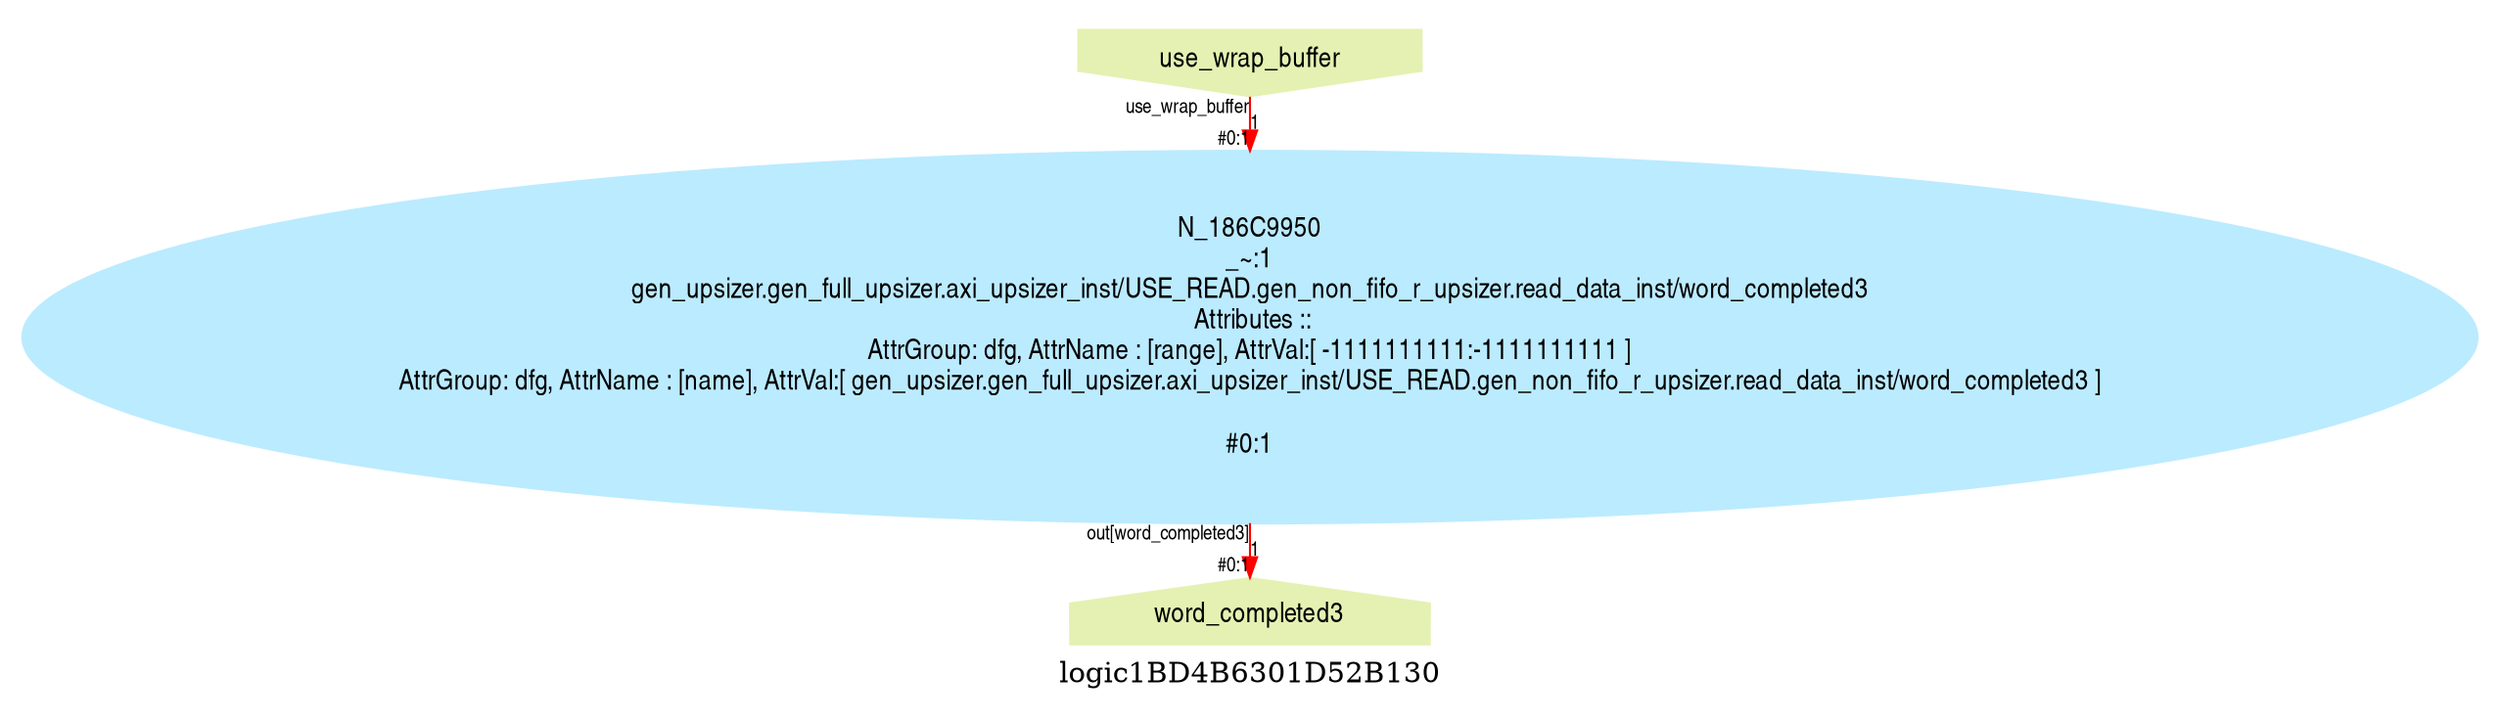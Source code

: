 digraph logic1BD4B6301D52B130 {
graph [label="logic1BD4B6301D52B130", margin="0.1,0.1", size="100,100", ranksep=0.1, splines=true];
node [style=filled, color="#ffee80", fontname=helveticanarrow];
edge [color="#ff0000", fontsize=10, fontname=helveticanarrow];
{ rank = source;logic1BD4B6301D52B130_use_wrap_buffer [label="use_wrap_buffer", shape=invhouse, color="#e4f1b2"];
}
{ rank = sink;logic1BD4B6301D52B130_word_completed3 [label="word_completed3", shape=house, color="#e4f1b2"];
}
N_186C9950 [label="N_186C9950\n_~:1\ngen_upsizer.gen_full_upsizer.axi_upsizer_inst/USE_READ.gen_non_fifo_r_upsizer.read_data_inst/word_completed3\n Attributes ::\nAttrGroup: dfg, AttrName : [range], AttrVal:[ -1111111111:-1111111111 ]\nAttrGroup: dfg, AttrName : [name], AttrVal:[ gen_upsizer.gen_full_upsizer.axi_upsizer_inst/USE_READ.gen_non_fifo_r_upsizer.read_data_inst/word_completed3 ]\n\n#0:1\n", color="#bbebff"];
logic1BD4B6301D52B130_use_wrap_buffer -> N_186C9950 [label="1", taillabel=<use_wrap_buffer>, headlabel=<in>, headlabel=<#0:1>];
N_186C9950 -> logic1BD4B6301D52B130_word_completed3 [label="1", taillabel=<out[word_completed3]>, headlabel=<word_completed3>, headlabel=<#0:1>];
}
